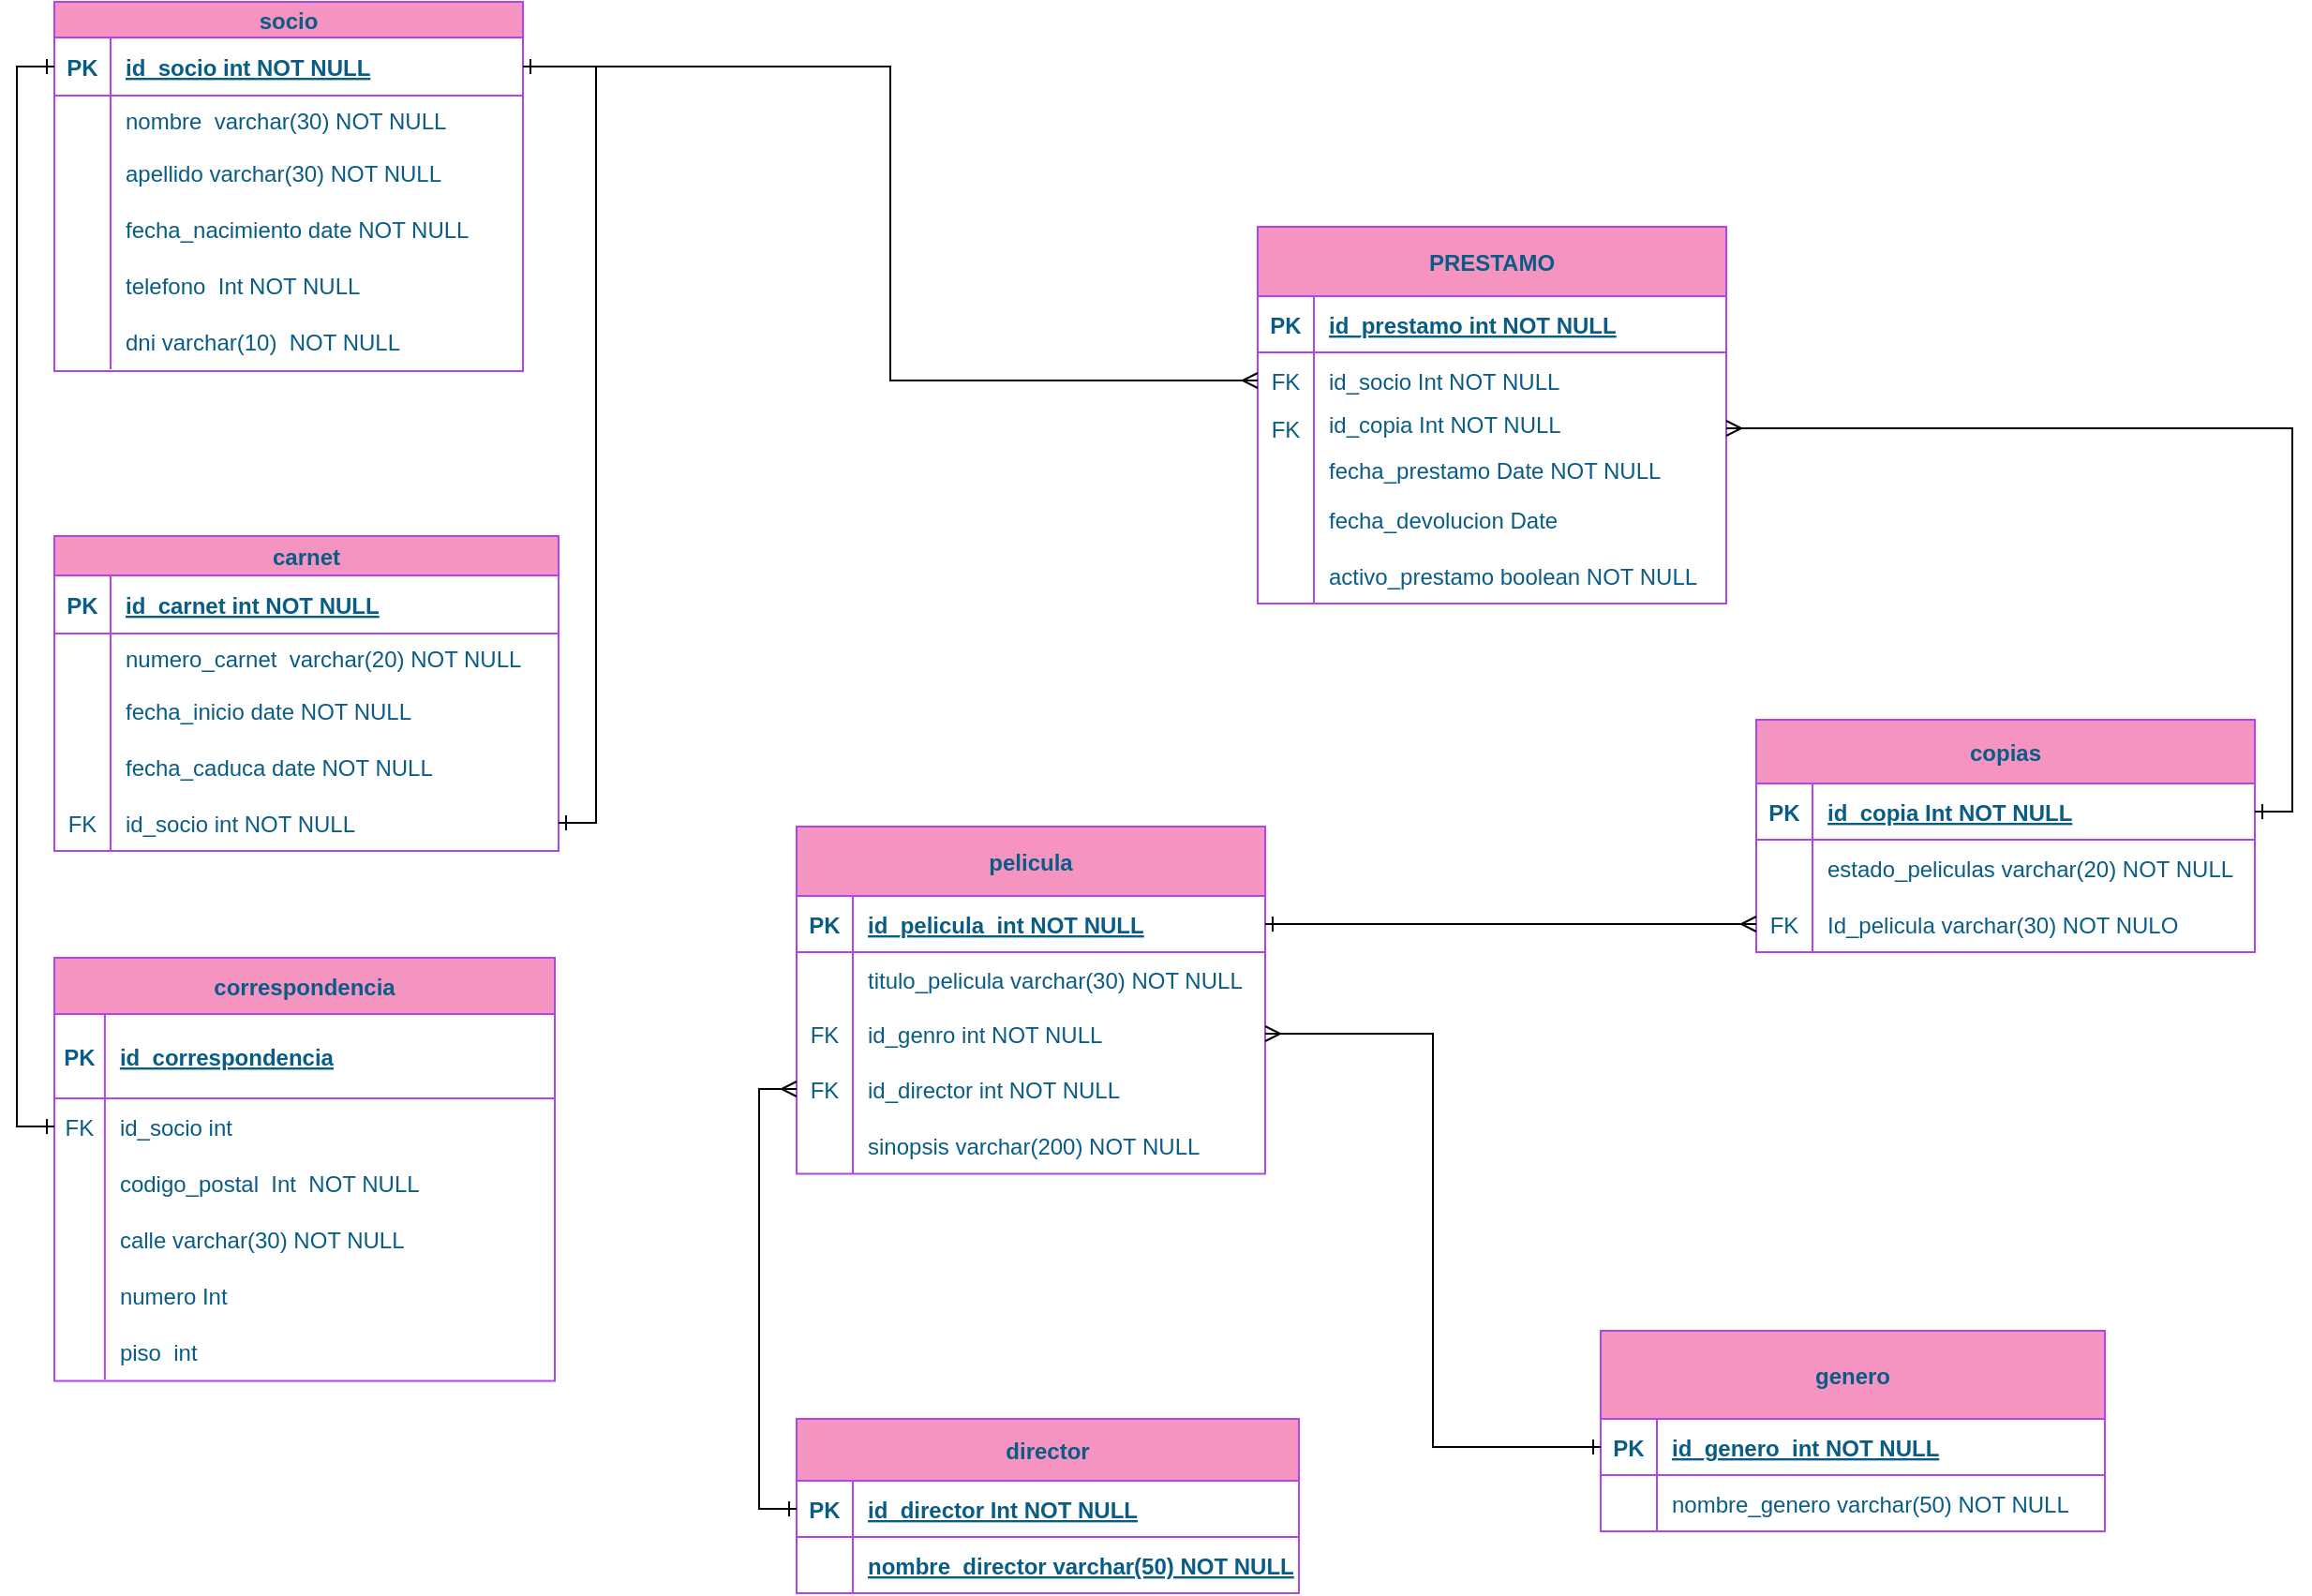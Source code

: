 <mxfile version="24.8.0">
  <diagram id="R2lEEEUBdFMjLlhIrx00" name="Page-1">
    <mxGraphModel dx="1737" dy="1154" grid="0" gridSize="10" guides="1" tooltips="1" connect="1" arrows="1" fold="1" page="0" pageScale="1" pageWidth="850" pageHeight="1100" math="0" shadow="0" extFonts="Permanent Marker^https://fonts.googleapis.com/css?family=Permanent+Marker">
      <root>
        <mxCell id="0" />
        <mxCell id="1" parent="0" />
        <mxCell id="vkcaiNUECtPa9iKgv2DX-5" value="socio" style="shape=table;startSize=19;container=1;collapsible=1;childLayout=tableLayout;fixedRows=1;rowLines=0;fontStyle=1;align=center;resizeLast=1;fillColor=#F694C1;strokeColor=#AF45ED;labelBackgroundColor=none;fontColor=#095C86;" parent="1" vertex="1">
          <mxGeometry x="8" y="-271" width="250" height="197" as="geometry" />
        </mxCell>
        <mxCell id="vkcaiNUECtPa9iKgv2DX-6" value="" style="shape=partialRectangle;collapsible=0;dropTarget=0;pointerEvents=0;fillColor=none;points=[[0,0.5],[1,0.5]];portConstraint=eastwest;top=0;left=0;right=0;bottom=1;labelBackgroundColor=none;strokeColor=#AF45ED;fontColor=#095C86;" parent="vkcaiNUECtPa9iKgv2DX-5" vertex="1">
          <mxGeometry y="19" width="250" height="31" as="geometry" />
        </mxCell>
        <mxCell id="vkcaiNUECtPa9iKgv2DX-7" value="PK" style="shape=partialRectangle;overflow=hidden;connectable=0;fillColor=none;top=0;left=0;bottom=0;right=0;fontStyle=1;labelBackgroundColor=none;strokeColor=#AF45ED;fontColor=#095C86;" parent="vkcaiNUECtPa9iKgv2DX-6" vertex="1">
          <mxGeometry width="30" height="31" as="geometry">
            <mxRectangle width="30" height="31" as="alternateBounds" />
          </mxGeometry>
        </mxCell>
        <mxCell id="vkcaiNUECtPa9iKgv2DX-8" value="id_socio int NOT NULL" style="shape=partialRectangle;overflow=hidden;connectable=0;fillColor=none;top=0;left=0;bottom=0;right=0;align=left;spacingLeft=6;fontStyle=5;labelBackgroundColor=none;strokeColor=#AF45ED;fontColor=#095C86;" parent="vkcaiNUECtPa9iKgv2DX-6" vertex="1">
          <mxGeometry x="30" width="220" height="31" as="geometry">
            <mxRectangle width="220" height="31" as="alternateBounds" />
          </mxGeometry>
        </mxCell>
        <mxCell id="vkcaiNUECtPa9iKgv2DX-9" value="" style="shape=partialRectangle;collapsible=0;dropTarget=0;pointerEvents=0;fillColor=none;points=[[0,0.5],[1,0.5]];portConstraint=eastwest;top=0;left=0;right=0;bottom=0;labelBackgroundColor=none;strokeColor=#AF45ED;fontColor=#095C86;" parent="vkcaiNUECtPa9iKgv2DX-5" vertex="1">
          <mxGeometry y="50" width="250" height="26" as="geometry" />
        </mxCell>
        <mxCell id="vkcaiNUECtPa9iKgv2DX-10" value="" style="shape=partialRectangle;overflow=hidden;connectable=0;fillColor=none;top=0;left=0;bottom=0;right=0;labelBackgroundColor=none;strokeColor=#AF45ED;fontColor=#095C86;" parent="vkcaiNUECtPa9iKgv2DX-9" vertex="1">
          <mxGeometry width="30" height="26" as="geometry">
            <mxRectangle width="30" height="26" as="alternateBounds" />
          </mxGeometry>
        </mxCell>
        <mxCell id="vkcaiNUECtPa9iKgv2DX-11" value="nombre  varchar(30) NOT NULL" style="shape=partialRectangle;overflow=hidden;connectable=0;fillColor=none;top=0;left=0;bottom=0;right=0;align=left;spacingLeft=6;labelBackgroundColor=none;strokeColor=#AF45ED;fontColor=#095C86;" parent="vkcaiNUECtPa9iKgv2DX-9" vertex="1">
          <mxGeometry x="30" width="220" height="26" as="geometry">
            <mxRectangle width="220" height="26" as="alternateBounds" />
          </mxGeometry>
        </mxCell>
        <mxCell id="vkcaiNUECtPa9iKgv2DX-12" style="shape=partialRectangle;collapsible=0;dropTarget=0;pointerEvents=0;fillColor=none;points=[[0,0.5],[1,0.5]];portConstraint=eastwest;top=0;left=0;right=0;bottom=0;labelBackgroundColor=none;strokeColor=#AF45ED;fontColor=#095C86;" parent="vkcaiNUECtPa9iKgv2DX-5" vertex="1">
          <mxGeometry y="76" width="250" height="30" as="geometry" />
        </mxCell>
        <mxCell id="vkcaiNUECtPa9iKgv2DX-13" value="" style="shape=partialRectangle;overflow=hidden;connectable=0;fillColor=none;top=0;left=0;bottom=0;right=0;labelBackgroundColor=none;strokeColor=#AF45ED;fontColor=#095C86;" parent="vkcaiNUECtPa9iKgv2DX-12" vertex="1">
          <mxGeometry width="30" height="30" as="geometry">
            <mxRectangle width="30" height="30" as="alternateBounds" />
          </mxGeometry>
        </mxCell>
        <mxCell id="vkcaiNUECtPa9iKgv2DX-14" value="apellido varchar(30) NOT NULL" style="shape=partialRectangle;overflow=hidden;connectable=0;fillColor=none;top=0;left=0;bottom=0;right=0;align=left;spacingLeft=6;labelBackgroundColor=none;strokeColor=#AF45ED;fontColor=#095C86;" parent="vkcaiNUECtPa9iKgv2DX-12" vertex="1">
          <mxGeometry x="30" width="220" height="30" as="geometry">
            <mxRectangle width="220" height="30" as="alternateBounds" />
          </mxGeometry>
        </mxCell>
        <mxCell id="vkcaiNUECtPa9iKgv2DX-15" style="shape=partialRectangle;collapsible=0;dropTarget=0;pointerEvents=0;fillColor=none;points=[[0,0.5],[1,0.5]];portConstraint=eastwest;top=0;left=0;right=0;bottom=0;labelBackgroundColor=none;strokeColor=#AF45ED;fontColor=#095C86;" parent="vkcaiNUECtPa9iKgv2DX-5" vertex="1">
          <mxGeometry y="106" width="250" height="30" as="geometry" />
        </mxCell>
        <mxCell id="vkcaiNUECtPa9iKgv2DX-16" value="" style="shape=partialRectangle;overflow=hidden;connectable=0;fillColor=none;top=0;left=0;bottom=0;right=0;labelBackgroundColor=none;strokeColor=#AF45ED;fontColor=#095C86;" parent="vkcaiNUECtPa9iKgv2DX-15" vertex="1">
          <mxGeometry width="30" height="30" as="geometry">
            <mxRectangle width="30" height="30" as="alternateBounds" />
          </mxGeometry>
        </mxCell>
        <mxCell id="vkcaiNUECtPa9iKgv2DX-17" value="fecha_nacimiento date NOT NULL" style="shape=partialRectangle;overflow=hidden;connectable=0;fillColor=none;top=0;left=0;bottom=0;right=0;align=left;spacingLeft=6;labelBackgroundColor=none;strokeColor=#AF45ED;fontColor=#095C86;" parent="vkcaiNUECtPa9iKgv2DX-15" vertex="1">
          <mxGeometry x="30" width="220" height="30" as="geometry">
            <mxRectangle width="220" height="30" as="alternateBounds" />
          </mxGeometry>
        </mxCell>
        <mxCell id="vkcaiNUECtPa9iKgv2DX-47" style="shape=partialRectangle;collapsible=0;dropTarget=0;pointerEvents=0;fillColor=none;points=[[0,0.5],[1,0.5]];portConstraint=eastwest;top=0;left=0;right=0;bottom=0;labelBackgroundColor=none;strokeColor=#AF45ED;fontColor=#095C86;" parent="vkcaiNUECtPa9iKgv2DX-5" vertex="1">
          <mxGeometry y="136" width="250" height="30" as="geometry" />
        </mxCell>
        <mxCell id="vkcaiNUECtPa9iKgv2DX-48" style="shape=partialRectangle;overflow=hidden;connectable=0;fillColor=none;top=0;left=0;bottom=0;right=0;labelBackgroundColor=none;strokeColor=#AF45ED;fontColor=#095C86;" parent="vkcaiNUECtPa9iKgv2DX-47" vertex="1">
          <mxGeometry width="30" height="30" as="geometry">
            <mxRectangle width="30" height="30" as="alternateBounds" />
          </mxGeometry>
        </mxCell>
        <mxCell id="vkcaiNUECtPa9iKgv2DX-49" value="telefono  Int NOT NULL" style="shape=partialRectangle;overflow=hidden;connectable=0;fillColor=none;top=0;left=0;bottom=0;right=0;align=left;spacingLeft=6;labelBackgroundColor=none;strokeColor=#AF45ED;fontColor=#095C86;" parent="vkcaiNUECtPa9iKgv2DX-47" vertex="1">
          <mxGeometry x="30" width="220" height="30" as="geometry">
            <mxRectangle width="220" height="30" as="alternateBounds" />
          </mxGeometry>
        </mxCell>
        <mxCell id="vkcaiNUECtPa9iKgv2DX-44" style="shape=partialRectangle;collapsible=0;dropTarget=0;pointerEvents=0;fillColor=none;points=[[0,0.5],[1,0.5]];portConstraint=eastwest;top=0;left=0;right=0;bottom=0;labelBackgroundColor=none;strokeColor=#AF45ED;fontColor=#095C86;" parent="vkcaiNUECtPa9iKgv2DX-5" vertex="1">
          <mxGeometry y="166" width="250" height="30" as="geometry" />
        </mxCell>
        <mxCell id="vkcaiNUECtPa9iKgv2DX-45" style="shape=partialRectangle;overflow=hidden;connectable=0;fillColor=none;top=0;left=0;bottom=0;right=0;labelBackgroundColor=none;strokeColor=#AF45ED;fontColor=#095C86;" parent="vkcaiNUECtPa9iKgv2DX-44" vertex="1">
          <mxGeometry width="30" height="30" as="geometry">
            <mxRectangle width="30" height="30" as="alternateBounds" />
          </mxGeometry>
        </mxCell>
        <mxCell id="vkcaiNUECtPa9iKgv2DX-46" value="dni varchar(10)  NOT NULL" style="shape=partialRectangle;overflow=hidden;connectable=0;fillColor=none;top=0;left=0;bottom=0;right=0;align=left;spacingLeft=6;labelBackgroundColor=none;strokeColor=#AF45ED;fontColor=#095C86;" parent="vkcaiNUECtPa9iKgv2DX-44" vertex="1">
          <mxGeometry x="30" width="220" height="30" as="geometry">
            <mxRectangle width="220" height="30" as="alternateBounds" />
          </mxGeometry>
        </mxCell>
        <mxCell id="vkcaiNUECtPa9iKgv2DX-18" value="correspondencia" style="shape=table;startSize=30;container=1;collapsible=1;childLayout=tableLayout;fixedRows=1;rowLines=0;fontStyle=1;align=center;resizeLast=1;fillColor=#F694C1;strokeColor=#AF45ED;labelBackgroundColor=none;fontColor=#095C86;" parent="1" vertex="1">
          <mxGeometry x="8" y="239" width="267" height="225.74" as="geometry" />
        </mxCell>
        <mxCell id="vkcaiNUECtPa9iKgv2DX-19" value="" style="shape=partialRectangle;collapsible=0;dropTarget=0;pointerEvents=0;fillColor=none;points=[[0,0.5],[1,0.5]];portConstraint=eastwest;top=0;left=0;right=0;bottom=1;labelBackgroundColor=none;strokeColor=#AF45ED;fontColor=#095C86;" parent="vkcaiNUECtPa9iKgv2DX-18" vertex="1">
          <mxGeometry y="30" width="267" height="45" as="geometry" />
        </mxCell>
        <mxCell id="vkcaiNUECtPa9iKgv2DX-20" value="PK" style="shape=partialRectangle;overflow=hidden;connectable=0;fillColor=none;top=0;left=0;bottom=0;right=0;fontStyle=1;labelBackgroundColor=none;strokeColor=#AF45ED;fontColor=#095C86;" parent="vkcaiNUECtPa9iKgv2DX-19" vertex="1">
          <mxGeometry width="26.952" height="45" as="geometry">
            <mxRectangle width="26.952" height="45" as="alternateBounds" />
          </mxGeometry>
        </mxCell>
        <mxCell id="vkcaiNUECtPa9iKgv2DX-21" value="id_correspondencia" style="shape=partialRectangle;overflow=hidden;connectable=0;fillColor=none;top=0;left=0;bottom=0;right=0;align=left;spacingLeft=6;fontStyle=5;labelBackgroundColor=none;strokeColor=#AF45ED;fontColor=#095C86;" parent="vkcaiNUECtPa9iKgv2DX-19" vertex="1">
          <mxGeometry x="26.952" width="240.048" height="45" as="geometry">
            <mxRectangle width="240.048" height="45" as="alternateBounds" />
          </mxGeometry>
        </mxCell>
        <mxCell id="AGrQR02mYdW71NSZer-q-1" style="shape=partialRectangle;collapsible=0;dropTarget=0;pointerEvents=0;fillColor=none;points=[[0,0.5],[1,0.5]];portConstraint=eastwest;top=0;left=0;right=0;bottom=0;labelBackgroundColor=none;strokeColor=#AF45ED;fontColor=#095C86;" vertex="1" parent="vkcaiNUECtPa9iKgv2DX-18">
          <mxGeometry y="75" width="267" height="30" as="geometry" />
        </mxCell>
        <mxCell id="AGrQR02mYdW71NSZer-q-2" value="FK" style="shape=partialRectangle;overflow=hidden;connectable=0;fillColor=none;top=0;left=0;bottom=0;right=0;labelBackgroundColor=none;strokeColor=#AF45ED;fontColor=#095C86;" vertex="1" parent="AGrQR02mYdW71NSZer-q-1">
          <mxGeometry width="26.952" height="30" as="geometry">
            <mxRectangle width="26.952" height="30" as="alternateBounds" />
          </mxGeometry>
        </mxCell>
        <mxCell id="AGrQR02mYdW71NSZer-q-3" value="id_socio int" style="shape=partialRectangle;overflow=hidden;connectable=0;fillColor=none;top=0;left=0;bottom=0;right=0;align=left;spacingLeft=6;labelBackgroundColor=none;strokeColor=#AF45ED;fontColor=#095C86;" vertex="1" parent="AGrQR02mYdW71NSZer-q-1">
          <mxGeometry x="26.952" width="240.048" height="30" as="geometry">
            <mxRectangle width="240.048" height="30" as="alternateBounds" />
          </mxGeometry>
        </mxCell>
        <mxCell id="vkcaiNUECtPa9iKgv2DX-28" style="shape=partialRectangle;collapsible=0;dropTarget=0;pointerEvents=0;fillColor=none;points=[[0,0.5],[1,0.5]];portConstraint=eastwest;top=0;left=0;right=0;bottom=0;labelBackgroundColor=none;strokeColor=#AF45ED;fontColor=#095C86;" parent="vkcaiNUECtPa9iKgv2DX-18" vertex="1">
          <mxGeometry y="105" width="267" height="30" as="geometry" />
        </mxCell>
        <mxCell id="vkcaiNUECtPa9iKgv2DX-29" value="" style="shape=partialRectangle;overflow=hidden;connectable=0;fillColor=none;top=0;left=0;bottom=0;right=0;labelBackgroundColor=none;strokeColor=#AF45ED;fontColor=#095C86;" parent="vkcaiNUECtPa9iKgv2DX-28" vertex="1">
          <mxGeometry width="26.952" height="30" as="geometry">
            <mxRectangle width="26.952" height="30" as="alternateBounds" />
          </mxGeometry>
        </mxCell>
        <mxCell id="vkcaiNUECtPa9iKgv2DX-30" value="codigo_postal  Int  NOT NULL" style="shape=partialRectangle;overflow=hidden;connectable=0;fillColor=none;top=0;left=0;bottom=0;right=0;align=left;spacingLeft=6;labelBackgroundColor=none;strokeColor=#AF45ED;fontColor=#095C86;" parent="vkcaiNUECtPa9iKgv2DX-28" vertex="1">
          <mxGeometry x="26.952" width="240.048" height="30" as="geometry">
            <mxRectangle width="240.048" height="30" as="alternateBounds" />
          </mxGeometry>
        </mxCell>
        <mxCell id="vkcaiNUECtPa9iKgv2DX-59" style="shape=partialRectangle;collapsible=0;dropTarget=0;pointerEvents=0;fillColor=none;points=[[0,0.5],[1,0.5]];portConstraint=eastwest;top=0;left=0;right=0;bottom=0;labelBackgroundColor=none;strokeColor=#AF45ED;fontColor=#095C86;" parent="vkcaiNUECtPa9iKgv2DX-18" vertex="1">
          <mxGeometry y="135" width="267" height="30" as="geometry" />
        </mxCell>
        <mxCell id="vkcaiNUECtPa9iKgv2DX-60" style="shape=partialRectangle;overflow=hidden;connectable=0;fillColor=none;top=0;left=0;bottom=0;right=0;labelBackgroundColor=none;strokeColor=#AF45ED;fontColor=#095C86;" parent="vkcaiNUECtPa9iKgv2DX-59" vertex="1">
          <mxGeometry width="26.952" height="30" as="geometry">
            <mxRectangle width="26.952" height="30" as="alternateBounds" />
          </mxGeometry>
        </mxCell>
        <mxCell id="vkcaiNUECtPa9iKgv2DX-61" value="calle varchar(30) NOT NULL" style="shape=partialRectangle;overflow=hidden;connectable=0;fillColor=none;top=0;left=0;bottom=0;right=0;align=left;spacingLeft=6;labelBackgroundColor=none;strokeColor=#AF45ED;fontColor=#095C86;" parent="vkcaiNUECtPa9iKgv2DX-59" vertex="1">
          <mxGeometry x="26.952" width="240.048" height="30" as="geometry">
            <mxRectangle width="240.048" height="30" as="alternateBounds" />
          </mxGeometry>
        </mxCell>
        <mxCell id="vkcaiNUECtPa9iKgv2DX-56" style="shape=partialRectangle;collapsible=0;dropTarget=0;pointerEvents=0;fillColor=none;points=[[0,0.5],[1,0.5]];portConstraint=eastwest;top=0;left=0;right=0;bottom=0;labelBackgroundColor=none;strokeColor=#AF45ED;fontColor=#095C86;" parent="vkcaiNUECtPa9iKgv2DX-18" vertex="1">
          <mxGeometry y="165" width="267" height="30" as="geometry" />
        </mxCell>
        <mxCell id="vkcaiNUECtPa9iKgv2DX-57" style="shape=partialRectangle;overflow=hidden;connectable=0;fillColor=none;top=0;left=0;bottom=0;right=0;labelBackgroundColor=none;strokeColor=#AF45ED;fontColor=#095C86;" parent="vkcaiNUECtPa9iKgv2DX-56" vertex="1">
          <mxGeometry width="26.952" height="30" as="geometry">
            <mxRectangle width="26.952" height="30" as="alternateBounds" />
          </mxGeometry>
        </mxCell>
        <mxCell id="vkcaiNUECtPa9iKgv2DX-58" value="numero Int  " style="shape=partialRectangle;overflow=hidden;connectable=0;fillColor=none;top=0;left=0;bottom=0;right=0;align=left;spacingLeft=6;labelBackgroundColor=none;strokeColor=#AF45ED;fontColor=#095C86;" parent="vkcaiNUECtPa9iKgv2DX-56" vertex="1">
          <mxGeometry x="26.952" width="240.048" height="30" as="geometry">
            <mxRectangle width="240.048" height="30" as="alternateBounds" />
          </mxGeometry>
        </mxCell>
        <mxCell id="vkcaiNUECtPa9iKgv2DX-53" style="shape=partialRectangle;collapsible=0;dropTarget=0;pointerEvents=0;fillColor=none;points=[[0,0.5],[1,0.5]];portConstraint=eastwest;top=0;left=0;right=0;bottom=0;labelBackgroundColor=none;strokeColor=#AF45ED;fontColor=#095C86;" parent="vkcaiNUECtPa9iKgv2DX-18" vertex="1">
          <mxGeometry y="195" width="267" height="30" as="geometry" />
        </mxCell>
        <mxCell id="vkcaiNUECtPa9iKgv2DX-54" style="shape=partialRectangle;overflow=hidden;connectable=0;fillColor=none;top=0;left=0;bottom=0;right=0;labelBackgroundColor=none;strokeColor=#AF45ED;fontColor=#095C86;" parent="vkcaiNUECtPa9iKgv2DX-53" vertex="1">
          <mxGeometry width="26.952" height="30" as="geometry">
            <mxRectangle width="26.952" height="30" as="alternateBounds" />
          </mxGeometry>
        </mxCell>
        <mxCell id="vkcaiNUECtPa9iKgv2DX-55" value="piso  int " style="shape=partialRectangle;overflow=hidden;connectable=0;fillColor=none;top=0;left=0;bottom=0;right=0;align=left;spacingLeft=6;labelBackgroundColor=none;strokeColor=#AF45ED;fontColor=#095C86;" parent="vkcaiNUECtPa9iKgv2DX-53" vertex="1">
          <mxGeometry x="26.952" width="240.048" height="30" as="geometry">
            <mxRectangle width="240.048" height="30" as="alternateBounds" />
          </mxGeometry>
        </mxCell>
        <mxCell id="vkcaiNUECtPa9iKgv2DX-75" value="genero" style="shape=table;startSize=47;container=1;collapsible=1;childLayout=tableLayout;fixedRows=1;rowLines=0;fontStyle=1;align=center;resizeLast=1;fillColor=#F694C1;strokeColor=#AF45ED;labelBackgroundColor=none;fontColor=#095C86;" parent="1" vertex="1">
          <mxGeometry x="833" y="438" width="269" height="107" as="geometry" />
        </mxCell>
        <mxCell id="vkcaiNUECtPa9iKgv2DX-76" value="" style="shape=partialRectangle;collapsible=0;dropTarget=0;pointerEvents=0;fillColor=none;points=[[0,0.5],[1,0.5]];portConstraint=eastwest;top=0;left=0;right=0;bottom=1;labelBackgroundColor=none;strokeColor=#AF45ED;fontColor=#095C86;" parent="vkcaiNUECtPa9iKgv2DX-75" vertex="1">
          <mxGeometry y="47" width="269" height="30" as="geometry" />
        </mxCell>
        <mxCell id="vkcaiNUECtPa9iKgv2DX-77" value="PK" style="shape=partialRectangle;overflow=hidden;connectable=0;fillColor=none;top=0;left=0;bottom=0;right=0;fontStyle=1;labelBackgroundColor=none;strokeColor=#AF45ED;fontColor=#095C86;" parent="vkcaiNUECtPa9iKgv2DX-76" vertex="1">
          <mxGeometry width="30" height="30" as="geometry">
            <mxRectangle width="30" height="30" as="alternateBounds" />
          </mxGeometry>
        </mxCell>
        <mxCell id="vkcaiNUECtPa9iKgv2DX-78" value="id_genero  int NOT NULL" style="shape=partialRectangle;overflow=hidden;connectable=0;fillColor=none;top=0;left=0;bottom=0;right=0;align=left;spacingLeft=6;fontStyle=5;labelBackgroundColor=none;strokeColor=#AF45ED;fontColor=#095C86;" parent="vkcaiNUECtPa9iKgv2DX-76" vertex="1">
          <mxGeometry x="30" width="239" height="30" as="geometry">
            <mxRectangle width="239" height="30" as="alternateBounds" />
          </mxGeometry>
        </mxCell>
        <mxCell id="vkcaiNUECtPa9iKgv2DX-79" value="" style="shape=partialRectangle;collapsible=0;dropTarget=0;pointerEvents=0;fillColor=none;points=[[0,0.5],[1,0.5]];portConstraint=eastwest;top=0;left=0;right=0;bottom=0;labelBackgroundColor=none;strokeColor=#AF45ED;fontColor=#095C86;" parent="vkcaiNUECtPa9iKgv2DX-75" vertex="1">
          <mxGeometry y="77" width="269" height="30" as="geometry" />
        </mxCell>
        <mxCell id="vkcaiNUECtPa9iKgv2DX-80" value="" style="shape=partialRectangle;overflow=hidden;connectable=0;fillColor=none;top=0;left=0;bottom=0;right=0;labelBackgroundColor=none;strokeColor=#AF45ED;fontColor=#095C86;" parent="vkcaiNUECtPa9iKgv2DX-79" vertex="1">
          <mxGeometry width="30" height="30" as="geometry">
            <mxRectangle width="30" height="30" as="alternateBounds" />
          </mxGeometry>
        </mxCell>
        <mxCell id="vkcaiNUECtPa9iKgv2DX-81" value="nombre_genero varchar(50) NOT NULL" style="shape=partialRectangle;overflow=hidden;connectable=0;fillColor=none;top=0;left=0;bottom=0;right=0;align=left;spacingLeft=6;labelBackgroundColor=none;strokeColor=#AF45ED;fontColor=#095C86;" parent="vkcaiNUECtPa9iKgv2DX-79" vertex="1">
          <mxGeometry x="30" width="239" height="30" as="geometry">
            <mxRectangle width="239" height="30" as="alternateBounds" />
          </mxGeometry>
        </mxCell>
        <mxCell id="vkcaiNUECtPa9iKgv2DX-88" value="PRESTAMO" style="shape=table;startSize=37;container=1;collapsible=1;childLayout=tableLayout;fixedRows=1;rowLines=0;fontStyle=1;align=center;resizeLast=1;fillColor=#F694C1;strokeColor=#AF45ED;labelBackgroundColor=none;fontColor=#095C86;" parent="1" vertex="1">
          <mxGeometry x="650" y="-151" width="250" height="201" as="geometry" />
        </mxCell>
        <mxCell id="vkcaiNUECtPa9iKgv2DX-89" value="" style="shape=partialRectangle;collapsible=0;dropTarget=0;pointerEvents=0;fillColor=none;points=[[0,0.5],[1,0.5]];portConstraint=eastwest;top=0;left=0;right=0;bottom=1;labelBackgroundColor=none;strokeColor=#AF45ED;fontColor=#095C86;" parent="vkcaiNUECtPa9iKgv2DX-88" vertex="1">
          <mxGeometry y="37" width="250" height="30" as="geometry" />
        </mxCell>
        <mxCell id="vkcaiNUECtPa9iKgv2DX-90" value="PK" style="shape=partialRectangle;overflow=hidden;connectable=0;fillColor=none;top=0;left=0;bottom=0;right=0;fontStyle=1;labelBackgroundColor=none;strokeColor=#AF45ED;fontColor=#095C86;" parent="vkcaiNUECtPa9iKgv2DX-89" vertex="1">
          <mxGeometry width="30" height="30" as="geometry">
            <mxRectangle width="30" height="30" as="alternateBounds" />
          </mxGeometry>
        </mxCell>
        <mxCell id="vkcaiNUECtPa9iKgv2DX-91" value="id_prestamo int NOT NULL" style="shape=partialRectangle;overflow=hidden;connectable=0;fillColor=none;top=0;left=0;bottom=0;right=0;align=left;spacingLeft=6;fontStyle=5;labelBackgroundColor=none;strokeColor=#AF45ED;fontColor=#095C86;" parent="vkcaiNUECtPa9iKgv2DX-89" vertex="1">
          <mxGeometry x="30" width="220" height="30" as="geometry">
            <mxRectangle width="220" height="30" as="alternateBounds" />
          </mxGeometry>
        </mxCell>
        <mxCell id="vkcaiNUECtPa9iKgv2DX-92" value="" style="shape=partialRectangle;collapsible=0;dropTarget=0;pointerEvents=0;fillColor=none;points=[[0,0.5],[1,0.5]];portConstraint=eastwest;top=0;left=0;right=0;bottom=0;labelBackgroundColor=none;strokeColor=#AF45ED;fontColor=#095C86;" parent="vkcaiNUECtPa9iKgv2DX-88" vertex="1">
          <mxGeometry y="67" width="250" height="30" as="geometry" />
        </mxCell>
        <mxCell id="vkcaiNUECtPa9iKgv2DX-93" value="FK" style="shape=partialRectangle;overflow=hidden;connectable=0;fillColor=none;top=0;left=0;bottom=0;right=0;labelBackgroundColor=none;strokeColor=#AF45ED;fontColor=#095C86;" parent="vkcaiNUECtPa9iKgv2DX-92" vertex="1">
          <mxGeometry width="30" height="30" as="geometry">
            <mxRectangle width="30" height="30" as="alternateBounds" />
          </mxGeometry>
        </mxCell>
        <mxCell id="vkcaiNUECtPa9iKgv2DX-94" value="id_socio Int NOT NULL" style="shape=partialRectangle;overflow=hidden;connectable=0;fillColor=none;top=0;left=0;bottom=0;right=0;align=left;spacingLeft=6;labelBackgroundColor=none;strokeColor=#AF45ED;fontColor=#095C86;" parent="vkcaiNUECtPa9iKgv2DX-92" vertex="1">
          <mxGeometry x="30" width="220" height="30" as="geometry">
            <mxRectangle width="220" height="30" as="alternateBounds" />
          </mxGeometry>
        </mxCell>
        <mxCell id="vkcaiNUECtPa9iKgv2DX-95" style="shape=partialRectangle;collapsible=0;dropTarget=0;pointerEvents=0;fillColor=none;points=[[0,0.5],[1,0.5]];portConstraint=eastwest;top=0;left=0;right=0;bottom=0;labelBackgroundColor=none;strokeColor=#AF45ED;fontColor=#095C86;" parent="vkcaiNUECtPa9iKgv2DX-88" vertex="1">
          <mxGeometry y="97" width="250" height="21" as="geometry" />
        </mxCell>
        <mxCell id="vkcaiNUECtPa9iKgv2DX-96" value="FK" style="shape=partialRectangle;overflow=hidden;connectable=0;fillColor=none;top=0;left=0;bottom=0;right=0;labelBackgroundColor=none;strokeColor=#AF45ED;fontColor=#095C86;" parent="vkcaiNUECtPa9iKgv2DX-95" vertex="1">
          <mxGeometry width="30" height="21" as="geometry">
            <mxRectangle width="30" height="21" as="alternateBounds" />
          </mxGeometry>
        </mxCell>
        <mxCell id="vkcaiNUECtPa9iKgv2DX-97" value="id_copia Int NOT NULL&#xa;" style="shape=partialRectangle;overflow=hidden;connectable=0;fillColor=none;top=0;left=0;bottom=0;right=0;align=left;spacingLeft=6;labelBackgroundColor=none;strokeColor=#AF45ED;fontColor=#095C86;" parent="vkcaiNUECtPa9iKgv2DX-95" vertex="1">
          <mxGeometry x="30" width="220" height="21" as="geometry">
            <mxRectangle width="220" height="21" as="alternateBounds" />
          </mxGeometry>
        </mxCell>
        <mxCell id="vkcaiNUECtPa9iKgv2DX-98" style="shape=partialRectangle;collapsible=0;dropTarget=0;pointerEvents=0;fillColor=none;points=[[0,0.5],[1,0.5]];portConstraint=eastwest;top=0;left=0;right=0;bottom=0;labelBackgroundColor=none;strokeColor=#AF45ED;fontColor=#095C86;" parent="vkcaiNUECtPa9iKgv2DX-88" vertex="1">
          <mxGeometry y="118" width="250" height="23" as="geometry" />
        </mxCell>
        <mxCell id="vkcaiNUECtPa9iKgv2DX-99" value="" style="shape=partialRectangle;overflow=hidden;connectable=0;fillColor=none;top=0;left=0;bottom=0;right=0;labelBackgroundColor=none;strokeColor=#AF45ED;fontColor=#095C86;" parent="vkcaiNUECtPa9iKgv2DX-98" vertex="1">
          <mxGeometry width="30" height="23" as="geometry">
            <mxRectangle width="30" height="23" as="alternateBounds" />
          </mxGeometry>
        </mxCell>
        <mxCell id="vkcaiNUECtPa9iKgv2DX-100" value="fecha_prestamo Date NOT NULL" style="shape=partialRectangle;overflow=hidden;connectable=0;fillColor=none;top=0;left=0;bottom=0;right=0;align=left;spacingLeft=6;labelBackgroundColor=none;strokeColor=#AF45ED;fontColor=#095C86;" parent="vkcaiNUECtPa9iKgv2DX-98" vertex="1">
          <mxGeometry x="30" width="220" height="23" as="geometry">
            <mxRectangle width="220" height="23" as="alternateBounds" />
          </mxGeometry>
        </mxCell>
        <mxCell id="vkcaiNUECtPa9iKgv2DX-101" style="shape=partialRectangle;collapsible=0;dropTarget=0;pointerEvents=0;fillColor=none;points=[[0,0.5],[1,0.5]];portConstraint=eastwest;top=0;left=0;right=0;bottom=0;labelBackgroundColor=none;strokeColor=#AF45ED;fontColor=#095C86;" parent="vkcaiNUECtPa9iKgv2DX-88" vertex="1">
          <mxGeometry y="141" width="250" height="30" as="geometry" />
        </mxCell>
        <mxCell id="vkcaiNUECtPa9iKgv2DX-102" style="shape=partialRectangle;overflow=hidden;connectable=0;fillColor=none;top=0;left=0;bottom=0;right=0;labelBackgroundColor=none;strokeColor=#AF45ED;fontColor=#095C86;" parent="vkcaiNUECtPa9iKgv2DX-101" vertex="1">
          <mxGeometry width="30" height="30" as="geometry">
            <mxRectangle width="30" height="30" as="alternateBounds" />
          </mxGeometry>
        </mxCell>
        <mxCell id="vkcaiNUECtPa9iKgv2DX-103" value="fecha_devolucion Date " style="shape=partialRectangle;overflow=hidden;connectable=0;fillColor=none;top=0;left=0;bottom=0;right=0;align=left;spacingLeft=6;labelBackgroundColor=none;strokeColor=#AF45ED;fontColor=#095C86;" parent="vkcaiNUECtPa9iKgv2DX-101" vertex="1">
          <mxGeometry x="30" width="220" height="30" as="geometry">
            <mxRectangle width="220" height="30" as="alternateBounds" />
          </mxGeometry>
        </mxCell>
        <mxCell id="vdx0hhKhU33gfdMOnGSB-52" style="shape=partialRectangle;collapsible=0;dropTarget=0;pointerEvents=0;fillColor=none;points=[[0,0.5],[1,0.5]];portConstraint=eastwest;top=0;left=0;right=0;bottom=0;labelBackgroundColor=none;strokeColor=#AF45ED;fontColor=#095C86;" parent="vkcaiNUECtPa9iKgv2DX-88" vertex="1">
          <mxGeometry y="171" width="250" height="30" as="geometry" />
        </mxCell>
        <mxCell id="vdx0hhKhU33gfdMOnGSB-53" style="shape=partialRectangle;overflow=hidden;connectable=0;fillColor=none;top=0;left=0;bottom=0;right=0;labelBackgroundColor=none;strokeColor=#AF45ED;fontColor=#095C86;" parent="vdx0hhKhU33gfdMOnGSB-52" vertex="1">
          <mxGeometry width="30" height="30" as="geometry">
            <mxRectangle width="30" height="30" as="alternateBounds" />
          </mxGeometry>
        </mxCell>
        <mxCell id="vdx0hhKhU33gfdMOnGSB-54" value="activo_prestamo boolean NOT NULL" style="shape=partialRectangle;overflow=hidden;connectable=0;fillColor=none;top=0;left=0;bottom=0;right=0;align=left;spacingLeft=6;labelBackgroundColor=none;strokeColor=#AF45ED;fontColor=#095C86;" parent="vdx0hhKhU33gfdMOnGSB-52" vertex="1">
          <mxGeometry x="30" width="220" height="30" as="geometry">
            <mxRectangle width="220" height="30" as="alternateBounds" />
          </mxGeometry>
        </mxCell>
        <mxCell id="vkcaiNUECtPa9iKgv2DX-104" value="director" style="shape=table;startSize=33;container=1;collapsible=1;childLayout=tableLayout;fixedRows=1;rowLines=0;fontStyle=1;align=center;resizeLast=1;fillColor=#F694C1;strokeColor=#AF45ED;labelBackgroundColor=none;fontColor=#095C86;" parent="1" vertex="1">
          <mxGeometry x="404" y="485" width="268" height="93" as="geometry" />
        </mxCell>
        <mxCell id="vkcaiNUECtPa9iKgv2DX-105" value="" style="shape=partialRectangle;collapsible=0;dropTarget=0;pointerEvents=0;fillColor=none;points=[[0,0.5],[1,0.5]];portConstraint=eastwest;top=0;left=0;right=0;bottom=1;labelBackgroundColor=none;strokeColor=#AF45ED;fontColor=#095C86;" parent="vkcaiNUECtPa9iKgv2DX-104" vertex="1">
          <mxGeometry y="33" width="268" height="30" as="geometry" />
        </mxCell>
        <mxCell id="vkcaiNUECtPa9iKgv2DX-106" value="PK" style="shape=partialRectangle;overflow=hidden;connectable=0;fillColor=none;top=0;left=0;bottom=0;right=0;fontStyle=1;labelBackgroundColor=none;strokeColor=#AF45ED;fontColor=#095C86;" parent="vkcaiNUECtPa9iKgv2DX-105" vertex="1">
          <mxGeometry width="30" height="30" as="geometry">
            <mxRectangle width="30" height="30" as="alternateBounds" />
          </mxGeometry>
        </mxCell>
        <mxCell id="vkcaiNUECtPa9iKgv2DX-107" value="id_director Int NOT NULL" style="shape=partialRectangle;overflow=hidden;connectable=0;fillColor=none;top=0;left=0;bottom=0;right=0;align=left;spacingLeft=6;fontStyle=5;labelBackgroundColor=none;strokeColor=#AF45ED;fontColor=#095C86;" parent="vkcaiNUECtPa9iKgv2DX-105" vertex="1">
          <mxGeometry x="30" width="238" height="30" as="geometry">
            <mxRectangle width="238" height="30" as="alternateBounds" />
          </mxGeometry>
        </mxCell>
        <mxCell id="vdx0hhKhU33gfdMOnGSB-2" style="shape=partialRectangle;collapsible=0;dropTarget=0;pointerEvents=0;fillColor=none;points=[[0,0.5],[1,0.5]];portConstraint=eastwest;top=0;left=0;right=0;bottom=1;labelBackgroundColor=none;strokeColor=#AF45ED;fontColor=#095C86;" parent="vkcaiNUECtPa9iKgv2DX-104" vertex="1">
          <mxGeometry y="63" width="268" height="30" as="geometry" />
        </mxCell>
        <mxCell id="vdx0hhKhU33gfdMOnGSB-3" value="" style="shape=partialRectangle;overflow=hidden;connectable=0;fillColor=none;top=0;left=0;bottom=0;right=0;fontStyle=1;labelBackgroundColor=none;strokeColor=#AF45ED;fontColor=#095C86;" parent="vdx0hhKhU33gfdMOnGSB-2" vertex="1">
          <mxGeometry width="30" height="30" as="geometry">
            <mxRectangle width="30" height="30" as="alternateBounds" />
          </mxGeometry>
        </mxCell>
        <mxCell id="vdx0hhKhU33gfdMOnGSB-4" value="nombre_director varchar(50) NOT NULL" style="shape=partialRectangle;overflow=hidden;connectable=0;fillColor=none;top=0;left=0;bottom=0;right=0;align=left;spacingLeft=6;fontStyle=5;labelBackgroundColor=none;strokeColor=#AF45ED;fontColor=#095C86;" parent="vdx0hhKhU33gfdMOnGSB-2" vertex="1">
          <mxGeometry x="30" width="238" height="30" as="geometry">
            <mxRectangle width="238" height="30" as="alternateBounds" />
          </mxGeometry>
        </mxCell>
        <mxCell id="vdx0hhKhU33gfdMOnGSB-13" value="pelicula" style="shape=table;startSize=37;container=1;collapsible=1;childLayout=tableLayout;fixedRows=1;rowLines=0;fontStyle=1;align=center;resizeLast=1;fillColor=#F694C1;strokeColor=#AF45ED;labelBackgroundColor=none;fontColor=#095C86;" parent="1" vertex="1">
          <mxGeometry x="404" y="169" width="250" height="185.216" as="geometry" />
        </mxCell>
        <mxCell id="vdx0hhKhU33gfdMOnGSB-14" value="" style="shape=partialRectangle;collapsible=0;dropTarget=0;pointerEvents=0;fillColor=none;points=[[0,0.5],[1,0.5]];portConstraint=eastwest;top=0;left=0;right=0;bottom=1;labelBackgroundColor=none;strokeColor=#AF45ED;fontColor=#095C86;" parent="vdx0hhKhU33gfdMOnGSB-13" vertex="1">
          <mxGeometry y="37" width="250" height="30" as="geometry" />
        </mxCell>
        <mxCell id="vdx0hhKhU33gfdMOnGSB-15" value="PK" style="shape=partialRectangle;overflow=hidden;connectable=0;fillColor=none;top=0;left=0;bottom=0;right=0;fontStyle=1;labelBackgroundColor=none;strokeColor=#AF45ED;fontColor=#095C86;" parent="vdx0hhKhU33gfdMOnGSB-14" vertex="1">
          <mxGeometry width="30" height="30" as="geometry">
            <mxRectangle width="30" height="30" as="alternateBounds" />
          </mxGeometry>
        </mxCell>
        <mxCell id="vdx0hhKhU33gfdMOnGSB-16" value="id_pelicula  int NOT NULL" style="shape=partialRectangle;overflow=hidden;connectable=0;fillColor=none;top=0;left=0;bottom=0;right=0;align=left;spacingLeft=6;fontStyle=5;labelBackgroundColor=none;strokeColor=#AF45ED;fontColor=#095C86;" parent="vdx0hhKhU33gfdMOnGSB-14" vertex="1">
          <mxGeometry x="30" width="220" height="30" as="geometry">
            <mxRectangle width="220" height="30" as="alternateBounds" />
          </mxGeometry>
        </mxCell>
        <mxCell id="vdx0hhKhU33gfdMOnGSB-31" style="shape=partialRectangle;collapsible=0;dropTarget=0;pointerEvents=0;fillColor=none;points=[[0,0.5],[1,0.5]];portConstraint=eastwest;top=0;left=0;right=0;bottom=0;labelBackgroundColor=none;strokeColor=#AF45ED;fontColor=#095C86;" parent="vdx0hhKhU33gfdMOnGSB-13" vertex="1">
          <mxGeometry y="67" width="250" height="29" as="geometry" />
        </mxCell>
        <mxCell id="vdx0hhKhU33gfdMOnGSB-32" value="" style="shape=partialRectangle;overflow=hidden;connectable=0;fillColor=none;top=0;left=0;bottom=0;right=0;labelBackgroundColor=none;strokeColor=#AF45ED;fontColor=#095C86;" parent="vdx0hhKhU33gfdMOnGSB-31" vertex="1">
          <mxGeometry width="30" height="29" as="geometry">
            <mxRectangle width="30" height="29" as="alternateBounds" />
          </mxGeometry>
        </mxCell>
        <mxCell id="vdx0hhKhU33gfdMOnGSB-33" value="titulo_pelicula varchar(30) NOT NULL" style="shape=partialRectangle;overflow=hidden;connectable=0;fillColor=none;top=0;left=0;bottom=0;right=0;align=left;spacingLeft=6;labelBackgroundColor=none;strokeColor=#AF45ED;fontColor=#095C86;" parent="vdx0hhKhU33gfdMOnGSB-31" vertex="1">
          <mxGeometry x="30" width="220" height="29" as="geometry">
            <mxRectangle width="220" height="29" as="alternateBounds" />
          </mxGeometry>
        </mxCell>
        <mxCell id="vdx0hhKhU33gfdMOnGSB-40" style="shape=partialRectangle;collapsible=0;dropTarget=0;pointerEvents=0;fillColor=none;points=[[0,0.5],[1,0.5]];portConstraint=eastwest;top=0;left=0;right=0;bottom=0;labelBackgroundColor=none;strokeColor=#AF45ED;fontColor=#095C86;" parent="vdx0hhKhU33gfdMOnGSB-13" vertex="1">
          <mxGeometry y="96" width="250" height="29" as="geometry" />
        </mxCell>
        <mxCell id="vdx0hhKhU33gfdMOnGSB-41" value="FK" style="shape=partialRectangle;overflow=hidden;connectable=0;fillColor=none;top=0;left=0;bottom=0;right=0;labelBackgroundColor=none;strokeColor=#AF45ED;fontColor=#095C86;" parent="vdx0hhKhU33gfdMOnGSB-40" vertex="1">
          <mxGeometry width="30" height="29" as="geometry">
            <mxRectangle width="30" height="29" as="alternateBounds" />
          </mxGeometry>
        </mxCell>
        <mxCell id="vdx0hhKhU33gfdMOnGSB-42" value="id_genro int NOT NULL" style="shape=partialRectangle;overflow=hidden;connectable=0;fillColor=none;top=0;left=0;bottom=0;right=0;align=left;spacingLeft=6;labelBackgroundColor=none;strokeColor=#AF45ED;fontColor=#095C86;" parent="vdx0hhKhU33gfdMOnGSB-40" vertex="1">
          <mxGeometry x="30" width="220" height="29" as="geometry">
            <mxRectangle width="220" height="29" as="alternateBounds" />
          </mxGeometry>
        </mxCell>
        <mxCell id="vdx0hhKhU33gfdMOnGSB-23" style="shape=partialRectangle;collapsible=0;dropTarget=0;pointerEvents=0;fillColor=none;points=[[0,0.5],[1,0.5]];portConstraint=eastwest;top=0;left=0;right=0;bottom=0;labelBackgroundColor=none;strokeColor=#AF45ED;fontColor=#095C86;" parent="vdx0hhKhU33gfdMOnGSB-13" vertex="1">
          <mxGeometry y="125" width="250" height="30" as="geometry" />
        </mxCell>
        <mxCell id="vdx0hhKhU33gfdMOnGSB-24" value="FK" style="shape=partialRectangle;overflow=hidden;connectable=0;fillColor=none;top=0;left=0;bottom=0;right=0;labelBackgroundColor=none;strokeColor=#AF45ED;fontColor=#095C86;" parent="vdx0hhKhU33gfdMOnGSB-23" vertex="1">
          <mxGeometry width="30" height="30" as="geometry">
            <mxRectangle width="30" height="30" as="alternateBounds" />
          </mxGeometry>
        </mxCell>
        <mxCell id="vdx0hhKhU33gfdMOnGSB-25" value="id_director int NOT NULL" style="shape=partialRectangle;overflow=hidden;connectable=0;fillColor=none;top=0;left=0;bottom=0;right=0;align=left;spacingLeft=6;labelBackgroundColor=none;strokeColor=#AF45ED;fontColor=#095C86;" parent="vdx0hhKhU33gfdMOnGSB-23" vertex="1">
          <mxGeometry x="30" width="220" height="30" as="geometry">
            <mxRectangle width="220" height="30" as="alternateBounds" />
          </mxGeometry>
        </mxCell>
        <mxCell id="vdx0hhKhU33gfdMOnGSB-26" style="shape=partialRectangle;collapsible=0;dropTarget=0;pointerEvents=0;fillColor=none;points=[[0,0.5],[1,0.5]];portConstraint=eastwest;top=0;left=0;right=0;bottom=0;labelBackgroundColor=none;strokeColor=#AF45ED;fontColor=#095C86;" parent="vdx0hhKhU33gfdMOnGSB-13" vertex="1">
          <mxGeometry y="155" width="250" height="30" as="geometry" />
        </mxCell>
        <mxCell id="vdx0hhKhU33gfdMOnGSB-27" style="shape=partialRectangle;overflow=hidden;connectable=0;fillColor=none;top=0;left=0;bottom=0;right=0;labelBackgroundColor=none;strokeColor=#AF45ED;fontColor=#095C86;" parent="vdx0hhKhU33gfdMOnGSB-26" vertex="1">
          <mxGeometry width="30" height="30" as="geometry">
            <mxRectangle width="30" height="30" as="alternateBounds" />
          </mxGeometry>
        </mxCell>
        <mxCell id="vdx0hhKhU33gfdMOnGSB-28" value="sinopsis varchar(200) NOT NULL" style="shape=partialRectangle;overflow=hidden;connectable=0;fillColor=none;top=0;left=0;bottom=0;right=0;align=left;spacingLeft=6;labelBackgroundColor=none;strokeColor=#AF45ED;fontColor=#095C86;" parent="vdx0hhKhU33gfdMOnGSB-26" vertex="1">
          <mxGeometry x="30" width="220" height="30" as="geometry">
            <mxRectangle width="220" height="30" as="alternateBounds" />
          </mxGeometry>
        </mxCell>
        <mxCell id="vkcaiNUECtPa9iKgv2DX-62" value="copias" style="shape=table;startSize=34;container=1;collapsible=1;childLayout=tableLayout;fixedRows=1;rowLines=0;fontStyle=1;align=center;resizeLast=1;fillColor=#F694C1;strokeColor=#AF45ED;labelBackgroundColor=none;fontColor=#095C86;" parent="1" vertex="1">
          <mxGeometry x="916" y="112" width="266" height="124" as="geometry" />
        </mxCell>
        <mxCell id="vkcaiNUECtPa9iKgv2DX-63" value="" style="shape=partialRectangle;collapsible=0;dropTarget=0;pointerEvents=0;fillColor=none;points=[[0,0.5],[1,0.5]];portConstraint=eastwest;top=0;left=0;right=0;bottom=1;labelBackgroundColor=none;strokeColor=#AF45ED;fontColor=#095C86;" parent="vkcaiNUECtPa9iKgv2DX-62" vertex="1">
          <mxGeometry y="34" width="266" height="30" as="geometry" />
        </mxCell>
        <mxCell id="vkcaiNUECtPa9iKgv2DX-64" value="PK" style="shape=partialRectangle;overflow=hidden;connectable=0;fillColor=none;top=0;left=0;bottom=0;right=0;fontStyle=1;labelBackgroundColor=none;strokeColor=#AF45ED;fontColor=#095C86;" parent="vkcaiNUECtPa9iKgv2DX-63" vertex="1">
          <mxGeometry width="30" height="30" as="geometry">
            <mxRectangle width="30" height="30" as="alternateBounds" />
          </mxGeometry>
        </mxCell>
        <mxCell id="vkcaiNUECtPa9iKgv2DX-65" value="id_copia Int NOT NULL" style="shape=partialRectangle;overflow=hidden;connectable=0;fillColor=none;top=0;left=0;bottom=0;right=0;align=left;spacingLeft=6;fontStyle=5;labelBackgroundColor=none;strokeColor=#AF45ED;fontColor=#095C86;" parent="vkcaiNUECtPa9iKgv2DX-63" vertex="1">
          <mxGeometry x="30" width="236" height="30" as="geometry">
            <mxRectangle width="236" height="30" as="alternateBounds" />
          </mxGeometry>
        </mxCell>
        <mxCell id="vkcaiNUECtPa9iKgv2DX-69" style="shape=partialRectangle;collapsible=0;dropTarget=0;pointerEvents=0;fillColor=none;points=[[0,0.5],[1,0.5]];portConstraint=eastwest;top=0;left=0;right=0;bottom=0;labelBackgroundColor=none;strokeColor=#AF45ED;fontColor=#095C86;" parent="vkcaiNUECtPa9iKgv2DX-62" vertex="1">
          <mxGeometry y="64" width="266" height="30" as="geometry" />
        </mxCell>
        <mxCell id="vkcaiNUECtPa9iKgv2DX-70" value="" style="shape=partialRectangle;overflow=hidden;connectable=0;fillColor=none;top=0;left=0;bottom=0;right=0;labelBackgroundColor=none;strokeColor=#AF45ED;fontColor=#095C86;" parent="vkcaiNUECtPa9iKgv2DX-69" vertex="1">
          <mxGeometry width="30" height="30" as="geometry">
            <mxRectangle width="30" height="30" as="alternateBounds" />
          </mxGeometry>
        </mxCell>
        <mxCell id="vkcaiNUECtPa9iKgv2DX-71" value="estado_peliculas varchar(20) NOT NULL" style="shape=partialRectangle;overflow=hidden;connectable=0;fillColor=none;top=0;left=0;bottom=0;right=0;align=left;spacingLeft=6;labelBackgroundColor=none;strokeColor=#AF45ED;fontColor=#095C86;" parent="vkcaiNUECtPa9iKgv2DX-69" vertex="1">
          <mxGeometry x="30" width="236" height="30" as="geometry">
            <mxRectangle width="236" height="30" as="alternateBounds" />
          </mxGeometry>
        </mxCell>
        <mxCell id="vkcaiNUECtPa9iKgv2DX-72" style="shape=partialRectangle;collapsible=0;dropTarget=0;pointerEvents=0;fillColor=none;points=[[0,0.5],[1,0.5]];portConstraint=eastwest;top=0;left=0;right=0;bottom=0;labelBackgroundColor=none;strokeColor=#AF45ED;fontColor=#095C86;" parent="vkcaiNUECtPa9iKgv2DX-62" vertex="1">
          <mxGeometry y="94" width="266" height="30" as="geometry" />
        </mxCell>
        <mxCell id="vkcaiNUECtPa9iKgv2DX-73" value="FK" style="shape=partialRectangle;overflow=hidden;connectable=0;fillColor=none;top=0;left=0;bottom=0;right=0;labelBackgroundColor=none;strokeColor=#AF45ED;fontColor=#095C86;" parent="vkcaiNUECtPa9iKgv2DX-72" vertex="1">
          <mxGeometry width="30" height="30" as="geometry">
            <mxRectangle width="30" height="30" as="alternateBounds" />
          </mxGeometry>
        </mxCell>
        <mxCell id="vkcaiNUECtPa9iKgv2DX-74" value="Id_pelicula varchar(30) NOT NULO" style="shape=partialRectangle;overflow=hidden;connectable=0;fillColor=none;top=0;left=0;bottom=0;right=0;align=left;spacingLeft=6;labelBackgroundColor=none;strokeColor=#AF45ED;fontColor=#095C86;" parent="vkcaiNUECtPa9iKgv2DX-72" vertex="1">
          <mxGeometry x="30" width="236" height="30" as="geometry">
            <mxRectangle width="236" height="30" as="alternateBounds" />
          </mxGeometry>
        </mxCell>
        <mxCell id="vdx0hhKhU33gfdMOnGSB-43" style="edgeStyle=orthogonalEdgeStyle;rounded=0;orthogonalLoop=1;jettySize=auto;html=1;exitX=0;exitY=0.5;exitDx=0;exitDy=0;entryX=1;entryY=0.5;entryDx=0;entryDy=0;startArrow=ERone;startFill=0;endArrow=ERmany;endFill=0;" parent="1" source="vkcaiNUECtPa9iKgv2DX-76" target="vdx0hhKhU33gfdMOnGSB-40" edge="1">
          <mxGeometry relative="1" as="geometry" />
        </mxCell>
        <mxCell id="vdx0hhKhU33gfdMOnGSB-44" style="edgeStyle=orthogonalEdgeStyle;rounded=0;orthogonalLoop=1;jettySize=auto;html=1;exitX=0;exitY=0.5;exitDx=0;exitDy=0;entryX=1;entryY=0.5;entryDx=0;entryDy=0;startArrow=ERmany;startFill=0;endArrow=ERone;endFill=0;" parent="1" source="vkcaiNUECtPa9iKgv2DX-72" target="vdx0hhKhU33gfdMOnGSB-14" edge="1">
          <mxGeometry relative="1" as="geometry" />
        </mxCell>
        <mxCell id="vdx0hhKhU33gfdMOnGSB-46" style="edgeStyle=orthogonalEdgeStyle;rounded=0;orthogonalLoop=1;jettySize=auto;html=1;exitX=0;exitY=0.5;exitDx=0;exitDy=0;entryX=1;entryY=0.5;entryDx=0;entryDy=0;startArrow=ERmany;startFill=0;endArrow=ERone;endFill=0;" parent="1" source="vkcaiNUECtPa9iKgv2DX-92" target="vkcaiNUECtPa9iKgv2DX-6" edge="1">
          <mxGeometry relative="1" as="geometry" />
        </mxCell>
        <mxCell id="vdx0hhKhU33gfdMOnGSB-50" style="edgeStyle=orthogonalEdgeStyle;rounded=0;orthogonalLoop=1;jettySize=auto;html=1;exitX=1;exitY=0.5;exitDx=0;exitDy=0;entryX=1;entryY=0.5;entryDx=0;entryDy=0;endArrow=ERone;endFill=0;startArrow=ERmany;startFill=0;" parent="1" source="vkcaiNUECtPa9iKgv2DX-95" target="vkcaiNUECtPa9iKgv2DX-63" edge="1">
          <mxGeometry relative="1" as="geometry" />
        </mxCell>
        <mxCell id="vdx0hhKhU33gfdMOnGSB-55" value="carnet" style="shape=table;startSize=21;container=1;collapsible=1;childLayout=tableLayout;fixedRows=1;rowLines=0;fontStyle=1;align=center;resizeLast=1;fillColor=#F694C1;strokeColor=#AF45ED;labelBackgroundColor=none;fontColor=#095C86;" parent="1" vertex="1">
          <mxGeometry x="8" y="14" width="269" height="168" as="geometry" />
        </mxCell>
        <mxCell id="vdx0hhKhU33gfdMOnGSB-56" value="" style="shape=partialRectangle;collapsible=0;dropTarget=0;pointerEvents=0;fillColor=none;points=[[0,0.5],[1,0.5]];portConstraint=eastwest;top=0;left=0;right=0;bottom=1;labelBackgroundColor=none;strokeColor=#AF45ED;fontColor=#095C86;" parent="vdx0hhKhU33gfdMOnGSB-55" vertex="1">
          <mxGeometry y="21" width="269" height="31" as="geometry" />
        </mxCell>
        <mxCell id="vdx0hhKhU33gfdMOnGSB-57" value="PK" style="shape=partialRectangle;overflow=hidden;connectable=0;fillColor=none;top=0;left=0;bottom=0;right=0;fontStyle=1;labelBackgroundColor=none;strokeColor=#AF45ED;fontColor=#095C86;" parent="vdx0hhKhU33gfdMOnGSB-56" vertex="1">
          <mxGeometry width="30" height="31" as="geometry">
            <mxRectangle width="30" height="31" as="alternateBounds" />
          </mxGeometry>
        </mxCell>
        <mxCell id="vdx0hhKhU33gfdMOnGSB-58" value="id_carnet int NOT NULL" style="shape=partialRectangle;overflow=hidden;connectable=0;fillColor=none;top=0;left=0;bottom=0;right=0;align=left;spacingLeft=6;fontStyle=5;labelBackgroundColor=none;strokeColor=#AF45ED;fontColor=#095C86;" parent="vdx0hhKhU33gfdMOnGSB-56" vertex="1">
          <mxGeometry x="30" width="239" height="31" as="geometry">
            <mxRectangle width="239" height="31" as="alternateBounds" />
          </mxGeometry>
        </mxCell>
        <mxCell id="vdx0hhKhU33gfdMOnGSB-59" value="" style="shape=partialRectangle;collapsible=0;dropTarget=0;pointerEvents=0;fillColor=none;points=[[0,0.5],[1,0.5]];portConstraint=eastwest;top=0;left=0;right=0;bottom=0;labelBackgroundColor=none;strokeColor=#AF45ED;fontColor=#095C86;" parent="vdx0hhKhU33gfdMOnGSB-55" vertex="1">
          <mxGeometry y="52" width="269" height="26" as="geometry" />
        </mxCell>
        <mxCell id="vdx0hhKhU33gfdMOnGSB-60" value="" style="shape=partialRectangle;overflow=hidden;connectable=0;fillColor=none;top=0;left=0;bottom=0;right=0;labelBackgroundColor=none;strokeColor=#AF45ED;fontColor=#095C86;" parent="vdx0hhKhU33gfdMOnGSB-59" vertex="1">
          <mxGeometry width="30" height="26" as="geometry">
            <mxRectangle width="30" height="26" as="alternateBounds" />
          </mxGeometry>
        </mxCell>
        <mxCell id="vdx0hhKhU33gfdMOnGSB-61" value="numero_carnet  varchar(20) NOT NULL" style="shape=partialRectangle;overflow=hidden;connectable=0;fillColor=none;top=0;left=0;bottom=0;right=0;align=left;spacingLeft=6;labelBackgroundColor=none;strokeColor=#AF45ED;fontColor=#095C86;" parent="vdx0hhKhU33gfdMOnGSB-59" vertex="1">
          <mxGeometry x="30" width="239" height="26" as="geometry">
            <mxRectangle width="239" height="26" as="alternateBounds" />
          </mxGeometry>
        </mxCell>
        <mxCell id="vdx0hhKhU33gfdMOnGSB-62" style="shape=partialRectangle;collapsible=0;dropTarget=0;pointerEvents=0;fillColor=none;points=[[0,0.5],[1,0.5]];portConstraint=eastwest;top=0;left=0;right=0;bottom=0;labelBackgroundColor=none;strokeColor=#AF45ED;fontColor=#095C86;" parent="vdx0hhKhU33gfdMOnGSB-55" vertex="1">
          <mxGeometry y="78" width="269" height="30" as="geometry" />
        </mxCell>
        <mxCell id="vdx0hhKhU33gfdMOnGSB-63" value="" style="shape=partialRectangle;overflow=hidden;connectable=0;fillColor=none;top=0;left=0;bottom=0;right=0;labelBackgroundColor=none;strokeColor=#AF45ED;fontColor=#095C86;" parent="vdx0hhKhU33gfdMOnGSB-62" vertex="1">
          <mxGeometry width="30" height="30" as="geometry">
            <mxRectangle width="30" height="30" as="alternateBounds" />
          </mxGeometry>
        </mxCell>
        <mxCell id="vdx0hhKhU33gfdMOnGSB-64" value="fecha_inicio date NOT NULL" style="shape=partialRectangle;overflow=hidden;connectable=0;fillColor=none;top=0;left=0;bottom=0;right=0;align=left;spacingLeft=6;labelBackgroundColor=none;strokeColor=#AF45ED;fontColor=#095C86;" parent="vdx0hhKhU33gfdMOnGSB-62" vertex="1">
          <mxGeometry x="30" width="239" height="30" as="geometry">
            <mxRectangle width="239" height="30" as="alternateBounds" />
          </mxGeometry>
        </mxCell>
        <mxCell id="vdx0hhKhU33gfdMOnGSB-65" style="shape=partialRectangle;collapsible=0;dropTarget=0;pointerEvents=0;fillColor=none;points=[[0,0.5],[1,0.5]];portConstraint=eastwest;top=0;left=0;right=0;bottom=0;labelBackgroundColor=none;strokeColor=#AF45ED;fontColor=#095C86;" parent="vdx0hhKhU33gfdMOnGSB-55" vertex="1">
          <mxGeometry y="108" width="269" height="30" as="geometry" />
        </mxCell>
        <mxCell id="vdx0hhKhU33gfdMOnGSB-66" value="" style="shape=partialRectangle;overflow=hidden;connectable=0;fillColor=none;top=0;left=0;bottom=0;right=0;labelBackgroundColor=none;strokeColor=#AF45ED;fontColor=#095C86;" parent="vdx0hhKhU33gfdMOnGSB-65" vertex="1">
          <mxGeometry width="30" height="30" as="geometry">
            <mxRectangle width="30" height="30" as="alternateBounds" />
          </mxGeometry>
        </mxCell>
        <mxCell id="vdx0hhKhU33gfdMOnGSB-67" value="fecha_caduca date NOT NULL" style="shape=partialRectangle;overflow=hidden;connectable=0;fillColor=none;top=0;left=0;bottom=0;right=0;align=left;spacingLeft=6;labelBackgroundColor=none;strokeColor=#AF45ED;fontColor=#095C86;" parent="vdx0hhKhU33gfdMOnGSB-65" vertex="1">
          <mxGeometry x="30" width="239" height="30" as="geometry">
            <mxRectangle width="239" height="30" as="alternateBounds" />
          </mxGeometry>
        </mxCell>
        <mxCell id="vdx0hhKhU33gfdMOnGSB-68" style="shape=partialRectangle;collapsible=0;dropTarget=0;pointerEvents=0;fillColor=none;points=[[0,0.5],[1,0.5]];portConstraint=eastwest;top=0;left=0;right=0;bottom=0;labelBackgroundColor=none;strokeColor=#AF45ED;fontColor=#095C86;" parent="vdx0hhKhU33gfdMOnGSB-55" vertex="1">
          <mxGeometry y="138" width="269" height="30" as="geometry" />
        </mxCell>
        <mxCell id="vdx0hhKhU33gfdMOnGSB-69" value="FK" style="shape=partialRectangle;overflow=hidden;connectable=0;fillColor=none;top=0;left=0;bottom=0;right=0;labelBackgroundColor=none;strokeColor=#AF45ED;fontColor=#095C86;" parent="vdx0hhKhU33gfdMOnGSB-68" vertex="1">
          <mxGeometry width="30" height="30" as="geometry">
            <mxRectangle width="30" height="30" as="alternateBounds" />
          </mxGeometry>
        </mxCell>
        <mxCell id="vdx0hhKhU33gfdMOnGSB-70" value="id_socio int NOT NULL" style="shape=partialRectangle;overflow=hidden;connectable=0;fillColor=none;top=0;left=0;bottom=0;right=0;align=left;spacingLeft=6;labelBackgroundColor=none;strokeColor=#AF45ED;fontColor=#095C86;" parent="vdx0hhKhU33gfdMOnGSB-68" vertex="1">
          <mxGeometry x="30" width="239" height="30" as="geometry">
            <mxRectangle width="239" height="30" as="alternateBounds" />
          </mxGeometry>
        </mxCell>
        <mxCell id="vdx0hhKhU33gfdMOnGSB-74" style="edgeStyle=orthogonalEdgeStyle;rounded=0;orthogonalLoop=1;jettySize=auto;html=1;exitX=1;exitY=0.5;exitDx=0;exitDy=0;entryX=1;entryY=0.5;entryDx=0;entryDy=0;startArrow=ERone;startFill=0;endArrow=ERone;endFill=0;" parent="1" source="vkcaiNUECtPa9iKgv2DX-6" target="vdx0hhKhU33gfdMOnGSB-68" edge="1">
          <mxGeometry relative="1" as="geometry" />
        </mxCell>
        <mxCell id="vdx0hhKhU33gfdMOnGSB-75" style="edgeStyle=orthogonalEdgeStyle;rounded=0;orthogonalLoop=1;jettySize=auto;html=1;exitX=0;exitY=0.5;exitDx=0;exitDy=0;entryX=0;entryY=0.5;entryDx=0;entryDy=0;startArrow=ERmany;startFill=0;endArrow=ERone;endFill=0;" parent="1" source="vdx0hhKhU33gfdMOnGSB-23" target="vkcaiNUECtPa9iKgv2DX-105" edge="1">
          <mxGeometry relative="1" as="geometry" />
        </mxCell>
        <mxCell id="AGrQR02mYdW71NSZer-q-4" style="edgeStyle=orthogonalEdgeStyle;rounded=0;orthogonalLoop=1;jettySize=auto;html=1;exitX=0;exitY=0.5;exitDx=0;exitDy=0;entryX=0;entryY=0.5;entryDx=0;entryDy=0;startArrow=ERone;startFill=0;endArrow=ERone;endFill=0;" edge="1" parent="1" source="vkcaiNUECtPa9iKgv2DX-6" target="AGrQR02mYdW71NSZer-q-1">
          <mxGeometry relative="1" as="geometry" />
        </mxCell>
      </root>
    </mxGraphModel>
  </diagram>
</mxfile>
